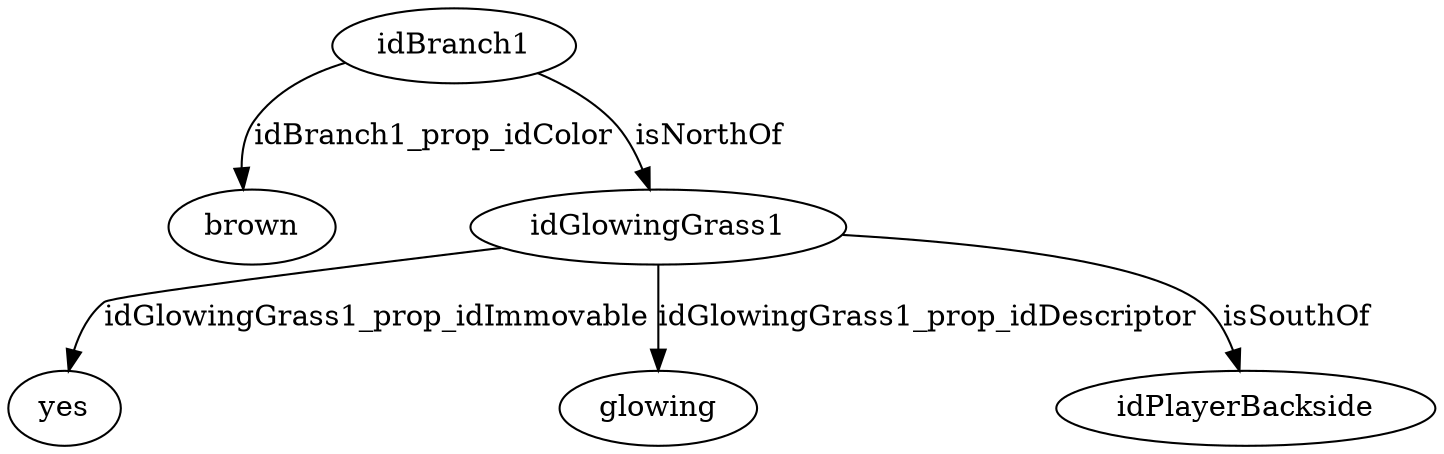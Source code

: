strict digraph  {
idBranch1 [node_type=entity_node, root=root];
brown;
idGlowingGrass1;
yes;
glowing;
idPlayerBackside;
idBranch1 -> brown  [edge_type=property, label=idBranch1_prop_idColor];
idBranch1 -> idGlowingGrass1  [edge_type=relationship, label=isNorthOf];
idGlowingGrass1 -> yes  [edge_type=property, label=idGlowingGrass1_prop_idImmovable];
idGlowingGrass1 -> glowing  [edge_type=property, label=idGlowingGrass1_prop_idDescriptor];
idGlowingGrass1 -> idPlayerBackside  [edge_type=relationship, label=isSouthOf];
}
